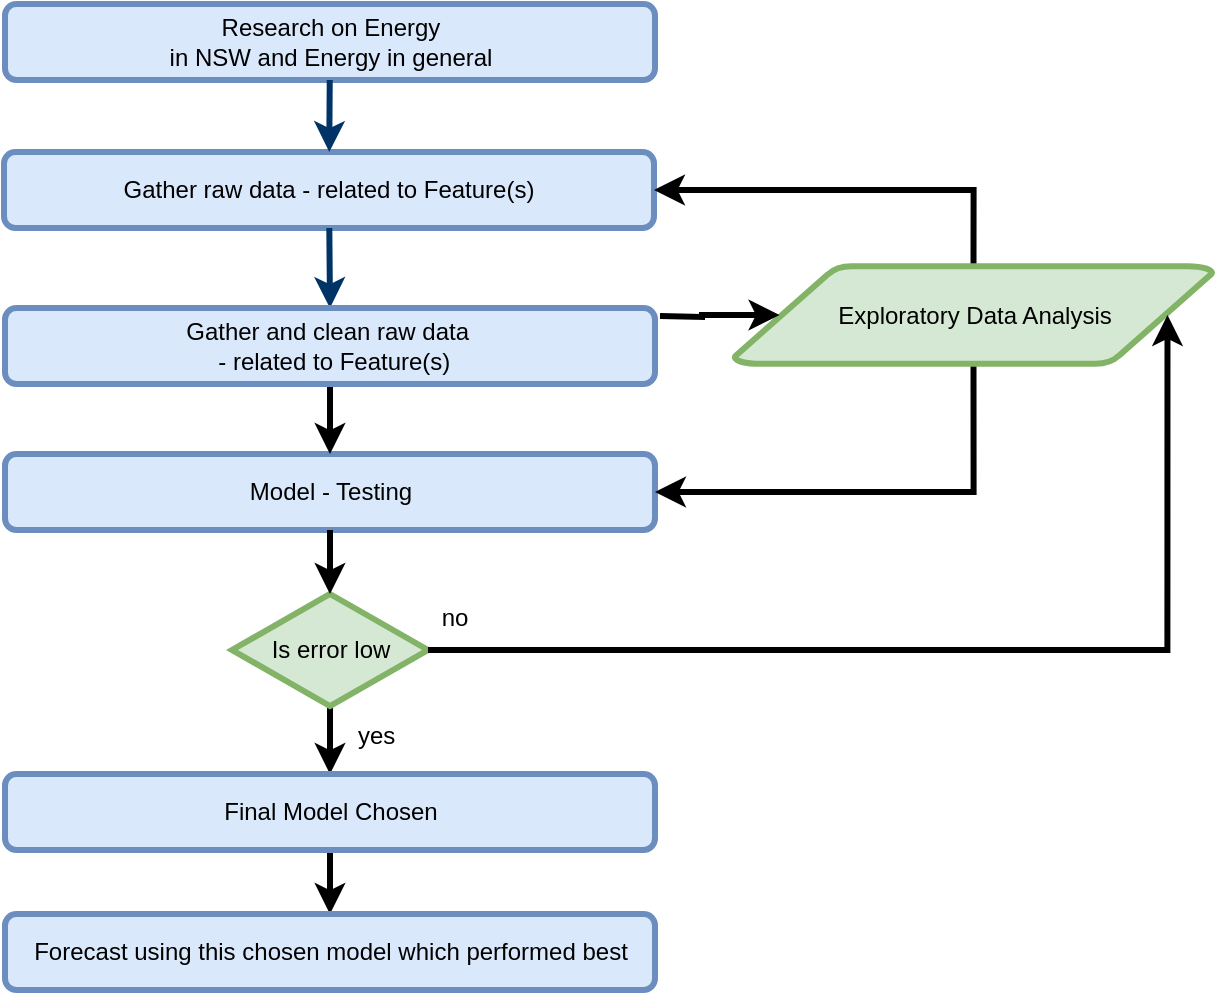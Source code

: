 <mxfile version="22.0.4" type="device">
  <diagram id="6a731a19-8d31-9384-78a2-239565b7b9f0" name="Page-1">
    <mxGraphModel dx="1198" dy="801" grid="0" gridSize="10" guides="1" tooltips="1" connect="1" arrows="1" fold="1" page="0" pageScale="1" pageWidth="1169" pageHeight="827" background="none" math="0" shadow="0">
      <root>
        <mxCell id="0" />
        <mxCell id="1" parent="0" />
        <mxCell id="3" value="Research on Energy &lt;br&gt;in NSW and Energy in general" style="rounded=1;whiteSpace=wrap;html=1;fillColor=#dae8fc;strokeColor=#6c8ebf;strokeWidth=3;" parent="1" vertex="1">
          <mxGeometry x="155.5" y="205" width="325" height="38" as="geometry" />
        </mxCell>
        <mxCell id="5" value="Gather raw data - related to&amp;nbsp;Feature(s)" style="rounded=1;whiteSpace=wrap;html=1;fillColor=#dae8fc;strokeColor=#6c8ebf;strokeWidth=3;" parent="1" vertex="1">
          <mxGeometry x="155" y="279" width="325" height="38" as="geometry" />
        </mxCell>
        <mxCell id="8" style="fontStyle=1;strokeColor=#003366;strokeWidth=3;html=1;" parent="1" source="3" target="5" edge="1">
          <mxGeometry relative="1" as="geometry" />
        </mxCell>
        <mxCell id="9" style="fontStyle=1;strokeColor=#003366;strokeWidth=3;html=1;entryX=0.5;entryY=0;entryDx=0;entryDy=0;" parent="1" source="5" target="VpyJLAeqb6fR3ceQjH46-45" edge="1">
          <mxGeometry relative="1" as="geometry">
            <mxPoint x="318" y="340" as="targetPoint" />
          </mxGeometry>
        </mxCell>
        <mxCell id="K8C2JUFFESgY7kHCegNQ-58" value="Model - Testing" style="rounded=1;whiteSpace=wrap;html=1;fillColor=#dae8fc;strokeColor=#6c8ebf;strokeWidth=3;" parent="1" vertex="1">
          <mxGeometry x="155.5" y="430" width="325" height="38" as="geometry" />
        </mxCell>
        <mxCell id="K8C2JUFFESgY7kHCegNQ-64" style="edgeStyle=orthogonalEdgeStyle;rounded=0;orthogonalLoop=1;jettySize=auto;html=1;exitX=0.5;exitY=1;exitDx=0;exitDy=0;entryX=0.5;entryY=0;entryDx=0;entryDy=0;strokeWidth=3;" parent="1" source="VpyJLAeqb6fR3ceQjH46-45" target="K8C2JUFFESgY7kHCegNQ-58" edge="1">
          <mxGeometry relative="1" as="geometry">
            <mxPoint x="318.0" y="397" as="sourcePoint" />
          </mxGeometry>
        </mxCell>
        <mxCell id="K8C2JUFFESgY7kHCegNQ-70" style="edgeStyle=orthogonalEdgeStyle;rounded=0;orthogonalLoop=1;jettySize=auto;html=1;exitX=0.5;exitY=1;exitDx=0;exitDy=0;exitPerimeter=0;entryX=0.5;entryY=0;entryDx=0;entryDy=0;strokeWidth=3;" parent="1" source="K8C2JUFFESgY7kHCegNQ-65" target="K8C2JUFFESgY7kHCegNQ-69" edge="1">
          <mxGeometry relative="1" as="geometry" />
        </mxCell>
        <mxCell id="K8C2JUFFESgY7kHCegNQ-65" value="Is error low" style="shape=mxgraph.flowchart.decision;strokeWidth=3;gradientDirection=north;fontStyle=0;html=1;fillColor=#d5e8d4;strokeColor=#82b366;" parent="1" vertex="1">
          <mxGeometry x="269" y="500" width="98" height="56" as="geometry" />
        </mxCell>
        <mxCell id="K8C2JUFFESgY7kHCegNQ-66" style="edgeStyle=orthogonalEdgeStyle;rounded=0;orthogonalLoop=1;jettySize=auto;html=1;exitX=0.5;exitY=1;exitDx=0;exitDy=0;entryX=0.5;entryY=0;entryDx=0;entryDy=0;entryPerimeter=0;strokeWidth=3;" parent="1" source="K8C2JUFFESgY7kHCegNQ-58" target="K8C2JUFFESgY7kHCegNQ-65" edge="1">
          <mxGeometry relative="1" as="geometry" />
        </mxCell>
        <mxCell id="K8C2JUFFESgY7kHCegNQ-68" value="no" style="text;fontStyle=0;html=1;strokeColor=none;gradientColor=none;fillColor=none;strokeWidth=3;align=center;" parent="1" vertex="1">
          <mxGeometry x="360" y="498" width="40" height="25" as="geometry" />
        </mxCell>
        <mxCell id="K8C2JUFFESgY7kHCegNQ-72" style="edgeStyle=orthogonalEdgeStyle;rounded=0;orthogonalLoop=1;jettySize=auto;html=1;exitX=0.5;exitY=1;exitDx=0;exitDy=0;entryX=0.5;entryY=0;entryDx=0;entryDy=0;strokeWidth=3;" parent="1" source="K8C2JUFFESgY7kHCegNQ-69" target="K8C2JUFFESgY7kHCegNQ-71" edge="1">
          <mxGeometry relative="1" as="geometry" />
        </mxCell>
        <mxCell id="K8C2JUFFESgY7kHCegNQ-69" value="Final Model Chosen" style="rounded=1;whiteSpace=wrap;html=1;fillColor=#dae8fc;strokeColor=#6c8ebf;strokeWidth=3;" parent="1" vertex="1">
          <mxGeometry x="155.5" y="590" width="325" height="38" as="geometry" />
        </mxCell>
        <mxCell id="K8C2JUFFESgY7kHCegNQ-71" value="Forecast using this chosen model which performed best" style="rounded=1;whiteSpace=wrap;html=1;fillColor=#dae8fc;strokeColor=#6c8ebf;strokeWidth=3;" parent="1" vertex="1">
          <mxGeometry x="155.5" y="660" width="325" height="38" as="geometry" />
        </mxCell>
        <mxCell id="K8C2JUFFESgY7kHCegNQ-74" value="yes" style="text;fontStyle=0;html=1;strokeColor=none;gradientColor=none;fillColor=none;strokeWidth=3;" parent="1" vertex="1">
          <mxGeometry x="330" y="557" width="40" height="25" as="geometry" />
        </mxCell>
        <mxCell id="VpyJLAeqb6fR3ceQjH46-48" style="edgeStyle=orthogonalEdgeStyle;rounded=0;orthogonalLoop=1;jettySize=auto;html=1;exitX=0.5;exitY=1;exitDx=0;exitDy=0;exitPerimeter=0;entryX=1;entryY=0.5;entryDx=0;entryDy=0;strokeWidth=3;" edge="1" parent="1" source="VpyJLAeqb6fR3ceQjH46-44" target="K8C2JUFFESgY7kHCegNQ-58">
          <mxGeometry relative="1" as="geometry" />
        </mxCell>
        <mxCell id="VpyJLAeqb6fR3ceQjH46-50" style="edgeStyle=orthogonalEdgeStyle;rounded=0;orthogonalLoop=1;jettySize=auto;html=1;exitX=0.5;exitY=0;exitDx=0;exitDy=0;exitPerimeter=0;entryX=1;entryY=0.5;entryDx=0;entryDy=0;strokeWidth=3;" edge="1" parent="1" source="VpyJLAeqb6fR3ceQjH46-44" target="5">
          <mxGeometry relative="1" as="geometry" />
        </mxCell>
        <mxCell id="VpyJLAeqb6fR3ceQjH46-44" value="Exploratory Data Analysis" style="shape=mxgraph.flowchart.data;strokeWidth=3;gradientDirection=north;fontStyle=0;html=1;fillColor=#d5e8d4;strokeColor=#82b366;" vertex="1" parent="1">
          <mxGeometry x="520" y="336" width="239.5" height="49" as="geometry" />
        </mxCell>
        <mxCell id="VpyJLAeqb6fR3ceQjH46-45" value="Gather and clean&amp;nbsp;raw data&amp;nbsp;&lt;br&gt;&amp;nbsp;- related to&amp;nbsp;Feature(s)" style="rounded=1;whiteSpace=wrap;html=1;fillColor=#dae8fc;strokeColor=#6c8ebf;strokeWidth=3;" vertex="1" parent="1">
          <mxGeometry x="155.5" y="357" width="325" height="38" as="geometry" />
        </mxCell>
        <mxCell id="VpyJLAeqb6fR3ceQjH46-46" style="edgeStyle=orthogonalEdgeStyle;rounded=0;orthogonalLoop=1;jettySize=auto;html=1;entryX=0.095;entryY=0.5;entryDx=0;entryDy=0;entryPerimeter=0;strokeWidth=3;" edge="1" parent="1" target="VpyJLAeqb6fR3ceQjH46-44">
          <mxGeometry relative="1" as="geometry">
            <mxPoint x="483" y="361" as="sourcePoint" />
          </mxGeometry>
        </mxCell>
        <mxCell id="VpyJLAeqb6fR3ceQjH46-49" style="edgeStyle=orthogonalEdgeStyle;rounded=0;orthogonalLoop=1;jettySize=auto;html=1;entryX=0.905;entryY=0.5;entryDx=0;entryDy=0;entryPerimeter=0;strokeWidth=3;" edge="1" parent="1" source="K8C2JUFFESgY7kHCegNQ-65" target="VpyJLAeqb6fR3ceQjH46-44">
          <mxGeometry relative="1" as="geometry" />
        </mxCell>
      </root>
    </mxGraphModel>
  </diagram>
</mxfile>
